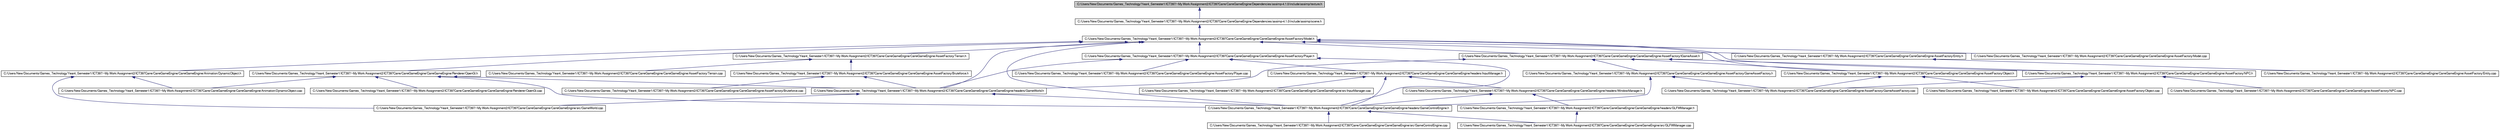 digraph G
{
  bgcolor="transparent";
  edge [fontname="FreeSans",fontsize=10,labelfontname="FreeSans",labelfontsize=10];
  node [fontname="FreeSans",fontsize=10,shape=record];
  Node1 [label="C:/Users/New/Documents/Games_Technology/Year4_Semester1/ICT397/~My Work/Assignment2/ICT397Carre/CarreGameEngine/Dependencies/assimp-4.1.0/include/assimp/texture.h",height=0.2,width=0.4,color="black", fillcolor="grey75", style="filled" fontcolor="black"];
  Node1 -> Node2 [dir=back,color="midnightblue",fontsize=10,style="solid"];
  Node2 [label="C:/Users/New/Documents/Games_Technology/Year4_Semester1/ICT397/~My Work/Assignment2/ICT397Carre/CarreGameEngine/Dependencies/assimp-4.1.0/include/assimp/scene.h",height=0.2,width=0.4,color="black",URL="$scene_8h.html",tooltip="Defines the data structures in which the imported scene is returned."];
  Node2 -> Node3 [dir=back,color="midnightblue",fontsize=10,style="solid"];
  Node3 [label="C:/Users/New/Documents/Games_Technology/Year4_Semester1/ICT397/~My Work/Assignment2/ICT397Carre/CarreGameEngine/CarreGameEngine/AssetFactory/Model.h",height=0.2,width=0.4,color="black",URL="$_model_8h-source.html"];
  Node3 -> Node4 [dir=back,color="midnightblue",fontsize=10,style="solid"];
  Node4 [label="C:/Users/New/Documents/Games_Technology/Year4_Semester1/ICT397/~My Work/Assignment2/ICT397Carre/CarreGameEngine/CarreGameEngine/Animation/DynamicObject.h",height=0.2,width=0.4,color="black",URL="$_dynamic_object_8h-source.html"];
  Node4 -> Node5 [dir=back,color="midnightblue",fontsize=10,style="solid"];
  Node5 [label="C:/Users/New/Documents/Games_Technology/Year4_Semester1/ICT397/~My Work/Assignment2/ICT397Carre/CarreGameEngine/CarreGameEngine/Animation/DynamicObject.cpp",height=0.2,width=0.4,color="black",URL="$_dynamic_object_8cpp-source.html"];
  Node4 -> Node6 [dir=back,color="midnightblue",fontsize=10,style="solid"];
  Node6 [label="C:/Users/New/Documents/Games_Technology/Year4_Semester1/ICT397/~My Work/Assignment2/ICT397Carre/CarreGameEngine/CarreGameEngine/src/GameWorld.cpp",height=0.2,width=0.4,color="black",URL="$_game_world_8cpp-source.html"];
  Node3 -> Node7 [dir=back,color="midnightblue",fontsize=10,style="solid"];
  Node7 [label="C:/Users/New/Documents/Games_Technology/Year4_Semester1/ICT397/~My Work/Assignment2/ICT397Carre/CarreGameEngine/CarreGameEngine/Renderer/OpenGl.h",height=0.2,width=0.4,color="black",URL="$_open_gl_8h-source.html"];
  Node7 -> Node5 [dir=back,color="midnightblue",fontsize=10,style="solid"];
  Node7 -> Node8 [dir=back,color="midnightblue",fontsize=10,style="solid"];
  Node8 [label="C:/Users/New/Documents/Games_Technology/Year4_Semester1/ICT397/~My Work/Assignment2/ICT397Carre/CarreGameEngine/CarreGameEngine/headers/GameWorld.h",height=0.2,width=0.4,color="black",URL="$_game_world_8h-source.html"];
  Node8 -> Node9 [dir=back,color="midnightblue",fontsize=10,style="solid"];
  Node9 [label="C:/Users/New/Documents/Games_Technology/Year4_Semester1/ICT397/~My Work/Assignment2/ICT397Carre/CarreGameEngine/CarreGameEngine/headers/GameControlEngine.h",height=0.2,width=0.4,color="black",URL="$_game_control_engine_8h-source.html"];
  Node9 -> Node10 [dir=back,color="midnightblue",fontsize=10,style="solid"];
  Node10 [label="C:/Users/New/Documents/Games_Technology/Year4_Semester1/ICT397/~My Work/Assignment2/ICT397Carre/CarreGameEngine/CarreGameEngine/src/GameControlEngine.cpp",height=0.2,width=0.4,color="black",URL="$_game_control_engine_8cpp-source.html"];
  Node9 -> Node11 [dir=back,color="midnightblue",fontsize=10,style="solid"];
  Node11 [label="C:/Users/New/Documents/Games_Technology/Year4_Semester1/ICT397/~My Work/Assignment2/ICT397Carre/CarreGameEngine/CarreGameEngine/src/GLFWManager.cpp",height=0.2,width=0.4,color="black",URL="$_g_l_f_w_manager_8cpp-source.html"];
  Node8 -> Node6 [dir=back,color="midnightblue",fontsize=10,style="solid"];
  Node7 -> Node9 [dir=back,color="midnightblue",fontsize=10,style="solid"];
  Node7 -> Node12 [dir=back,color="midnightblue",fontsize=10,style="solid"];
  Node12 [label="C:/Users/New/Documents/Games_Technology/Year4_Semester1/ICT397/~My Work/Assignment2/ICT397Carre/CarreGameEngine/CarreGameEngine/Renderer/OpenGl.cpp",height=0.2,width=0.4,color="black",URL="$_open_gl_8cpp-source.html"];
  Node3 -> Node13 [dir=back,color="midnightblue",fontsize=10,style="solid"];
  Node13 [label="C:/Users/New/Documents/Games_Technology/Year4_Semester1/ICT397/~My Work/Assignment2/ICT397Carre/CarreGameEngine/CarreGameEngine/AssetFactory/Terrain.h",height=0.2,width=0.4,color="black",URL="$_terrain_8h-source.html"];
  Node13 -> Node14 [dir=back,color="midnightblue",fontsize=10,style="solid"];
  Node14 [label="C:/Users/New/Documents/Games_Technology/Year4_Semester1/ICT397/~My Work/Assignment2/ICT397Carre/CarreGameEngine/CarreGameEngine/AssetFactory/Bruteforce.h",height=0.2,width=0.4,color="black",URL="$_bruteforce_8h-source.html"];
  Node14 -> Node15 [dir=back,color="midnightblue",fontsize=10,style="solid"];
  Node15 [label="C:/Users/New/Documents/Games_Technology/Year4_Semester1/ICT397/~My Work/Assignment2/ICT397Carre/CarreGameEngine/CarreGameEngine/AssetFactory/Bruteforce.cpp",height=0.2,width=0.4,color="black",URL="$_bruteforce_8cpp-source.html"];
  Node14 -> Node8 [dir=back,color="midnightblue",fontsize=10,style="solid"];
  Node13 -> Node16 [dir=back,color="midnightblue",fontsize=10,style="solid"];
  Node16 [label="C:/Users/New/Documents/Games_Technology/Year4_Semester1/ICT397/~My Work/Assignment2/ICT397Carre/CarreGameEngine/CarreGameEngine/AssetFactory/Terrain.cpp",height=0.2,width=0.4,color="black",URL="$_terrain_8cpp-source.html"];
  Node3 -> Node17 [dir=back,color="midnightblue",fontsize=10,style="solid"];
  Node17 [label="C:/Users/New/Documents/Games_Technology/Year4_Semester1/ICT397/~My Work/Assignment2/ICT397Carre/CarreGameEngine/CarreGameEngine/AssetFactory/Entity.h",height=0.2,width=0.4,color="black",URL="$_entity_8h-source.html"];
  Node17 -> Node18 [dir=back,color="midnightblue",fontsize=10,style="solid"];
  Node18 [label="C:/Users/New/Documents/Games_Technology/Year4_Semester1/ICT397/~My Work/Assignment2/ICT397Carre/CarreGameEngine/CarreGameEngine/AssetFactory/Entity.cpp",height=0.2,width=0.4,color="black",URL="$_entity_8cpp-source.html"];
  Node3 -> Node19 [dir=back,color="midnightblue",fontsize=10,style="solid"];
  Node19 [label="C:/Users/New/Documents/Games_Technology/Year4_Semester1/ICT397/~My Work/Assignment2/ICT397Carre/CarreGameEngine/CarreGameEngine/AssetFactory/IGameAsset.h",height=0.2,width=0.4,color="black",URL="$_i_game_asset_8h-source.html"];
  Node19 -> Node20 [dir=back,color="midnightblue",fontsize=10,style="solid"];
  Node20 [label="C:/Users/New/Documents/Games_Technology/Year4_Semester1/ICT397/~My Work/Assignment2/ICT397Carre/CarreGameEngine/CarreGameEngine/AssetFactory/GameAssetFactory.h",height=0.2,width=0.4,color="black",URL="$_game_asset_factory_8h-source.html"];
  Node20 -> Node21 [dir=back,color="midnightblue",fontsize=10,style="solid"];
  Node21 [label="C:/Users/New/Documents/Games_Technology/Year4_Semester1/ICT397/~My Work/Assignment2/ICT397Carre/CarreGameEngine/CarreGameEngine/AssetFactory/GameAssetFactory.cpp",height=0.2,width=0.4,color="black",URL="$_game_asset_factory_8cpp-source.html"];
  Node20 -> Node9 [dir=back,color="midnightblue",fontsize=10,style="solid"];
  Node19 -> Node22 [dir=back,color="midnightblue",fontsize=10,style="solid"];
  Node22 [label="C:/Users/New/Documents/Games_Technology/Year4_Semester1/ICT397/~My Work/Assignment2/ICT397Carre/CarreGameEngine/CarreGameEngine/AssetFactory/Object.h",height=0.2,width=0.4,color="black",URL="$_object_8h-source.html"];
  Node22 -> Node21 [dir=back,color="midnightblue",fontsize=10,style="solid"];
  Node22 -> Node23 [dir=back,color="midnightblue",fontsize=10,style="solid"];
  Node23 [label="C:/Users/New/Documents/Games_Technology/Year4_Semester1/ICT397/~My Work/Assignment2/ICT397Carre/CarreGameEngine/CarreGameEngine/AssetFactory/Object.cpp",height=0.2,width=0.4,color="black",URL="$_object_8cpp-source.html"];
  Node19 -> Node24 [dir=back,color="midnightblue",fontsize=10,style="solid"];
  Node24 [label="C:/Users/New/Documents/Games_Technology/Year4_Semester1/ICT397/~My Work/Assignment2/ICT397Carre/CarreGameEngine/CarreGameEngine/AssetFactory/NPC.h",height=0.2,width=0.4,color="black",URL="$_n_p_c_8h-source.html"];
  Node24 -> Node21 [dir=back,color="midnightblue",fontsize=10,style="solid"];
  Node24 -> Node25 [dir=back,color="midnightblue",fontsize=10,style="solid"];
  Node25 [label="C:/Users/New/Documents/Games_Technology/Year4_Semester1/ICT397/~My Work/Assignment2/ICT397Carre/CarreGameEngine/CarreGameEngine/AssetFactory/NPC.cpp",height=0.2,width=0.4,color="black",URL="$_n_p_c_8cpp-source.html"];
  Node19 -> Node8 [dir=back,color="midnightblue",fontsize=10,style="solid"];
  Node3 -> Node22 [dir=back,color="midnightblue",fontsize=10,style="solid"];
  Node3 -> Node24 [dir=back,color="midnightblue",fontsize=10,style="solid"];
  Node3 -> Node26 [dir=back,color="midnightblue",fontsize=10,style="solid"];
  Node26 [label="C:/Users/New/Documents/Games_Technology/Year4_Semester1/ICT397/~My Work/Assignment2/ICT397Carre/CarreGameEngine/CarreGameEngine/AssetFactory/Model.cpp",height=0.2,width=0.4,color="black",URL="$_model_8cpp-source.html"];
  Node3 -> Node27 [dir=back,color="midnightblue",fontsize=10,style="solid"];
  Node27 [label="C:/Users/New/Documents/Games_Technology/Year4_Semester1/ICT397/~My Work/Assignment2/ICT397Carre/CarreGameEngine/CarreGameEngine/AssetFactory/Player.h",height=0.2,width=0.4,color="black",URL="$_player_8h-source.html"];
  Node27 -> Node28 [dir=back,color="midnightblue",fontsize=10,style="solid"];
  Node28 [label="C:/Users/New/Documents/Games_Technology/Year4_Semester1/ICT397/~My Work/Assignment2/ICT397Carre/CarreGameEngine/CarreGameEngine/AssetFactory/Player.cpp",height=0.2,width=0.4,color="black",URL="$_player_8cpp-source.html"];
  Node27 -> Node29 [dir=back,color="midnightblue",fontsize=10,style="solid"];
  Node29 [label="C:/Users/New/Documents/Games_Technology/Year4_Semester1/ICT397/~My Work/Assignment2/ICT397Carre/CarreGameEngine/CarreGameEngine/headers/InputManager.h",height=0.2,width=0.4,color="black",URL="$_input_manager_8h-source.html"];
  Node29 -> Node30 [dir=back,color="midnightblue",fontsize=10,style="solid"];
  Node30 [label="C:/Users/New/Documents/Games_Technology/Year4_Semester1/ICT397/~My Work/Assignment2/ICT397Carre/CarreGameEngine/CarreGameEngine/headers/WindowManager.h",height=0.2,width=0.4,color="black",URL="$_window_manager_8h-source.html"];
  Node30 -> Node9 [dir=back,color="midnightblue",fontsize=10,style="solid"];
  Node30 -> Node31 [dir=back,color="midnightblue",fontsize=10,style="solid"];
  Node31 [label="C:/Users/New/Documents/Games_Technology/Year4_Semester1/ICT397/~My Work/Assignment2/ICT397Carre/CarreGameEngine/CarreGameEngine/headers/GLFWManager.h",height=0.2,width=0.4,color="black",URL="$_g_l_f_w_manager_8h-source.html"];
  Node31 -> Node11 [dir=back,color="midnightblue",fontsize=10,style="solid"];
  Node29 -> Node9 [dir=back,color="midnightblue",fontsize=10,style="solid"];
  Node29 -> Node32 [dir=back,color="midnightblue",fontsize=10,style="solid"];
  Node32 [label="C:/Users/New/Documents/Games_Technology/Year4_Semester1/ICT397/~My Work/Assignment2/ICT397Carre/CarreGameEngine/CarreGameEngine/src/InputManager.cpp",height=0.2,width=0.4,color="black",URL="$_input_manager_8cpp-source.html"];
  Node27 -> Node8 [dir=back,color="midnightblue",fontsize=10,style="solid"];
  Node27 -> Node9 [dir=back,color="midnightblue",fontsize=10,style="solid"];
  Node3 -> Node8 [dir=back,color="midnightblue",fontsize=10,style="solid"];
  Node3 -> Node9 [dir=back,color="midnightblue",fontsize=10,style="solid"];
}
